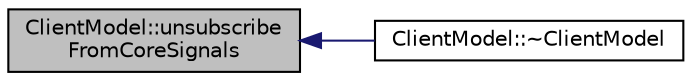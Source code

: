 digraph "ClientModel::unsubscribeFromCoreSignals"
{
  edge [fontname="Helvetica",fontsize="10",labelfontname="Helvetica",labelfontsize="10"];
  node [fontname="Helvetica",fontsize="10",shape=record];
  rankdir="LR";
  Node155 [label="ClientModel::unsubscribe\lFromCoreSignals",height=0.2,width=0.4,color="black", fillcolor="grey75", style="filled", fontcolor="black"];
  Node155 -> Node156 [dir="back",color="midnightblue",fontsize="10",style="solid",fontname="Helvetica"];
  Node156 [label="ClientModel::~ClientModel",height=0.2,width=0.4,color="black", fillcolor="white", style="filled",URL="$df/d25/class_client_model.html#ab20086c4e6220c59b8464ee0e3fbb9da"];
}

